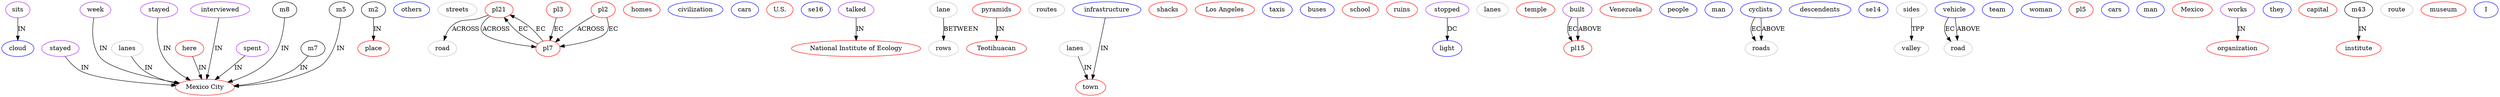 digraph G {
	edge [arrowhead=normal,
		arrowsize=1
	];
	se1	[color=blue,
		fillcolor=blue,
		label=cloud];
	e7	[color=purple,
		fillcolor=purple,
		label=stayed];
	pl1	[color=red,
		fillcolor=red,
		label="Mexico City"];
	e7 -> pl1	[label=IN,
		minlen=1];
	pl20	[color=red,
		fillcolor=red,
		label=place];
	se25	[color=blue,
		fillcolor=blue,
		label=others];
	p11	[color=grey,
		fillcolor=grey,
		label=streets];
	p12	[color=grey,
		fillcolor=grey,
		label=road];
	pl11	[color=red,
		fillcolor=red,
		label=homes];
	se35	[color=blue,
		fillcolor=blue,
		label=civilization];
	se9	[color=blue,
		fillcolor=blue,
		label=cars];
	pl35	[color=red,
		fillcolor=red,
		label="U.S."];
	se16	[color=blue,
		fillcolor=blue];
	e2	[color=purple,
		fillcolor=purple,
		label=week];
	e2 -> pl1	[label=IN,
		minlen=2];
	pl32	[color=red,
		fillcolor=red,
		label="National Institute of Ecology"];
	e6	[color=purple,
		fillcolor=purple,
		label=sits];
	e6 -> se1	[label=IN];
	p5	[color=grey,
		fillcolor=grey,
		label=rows];
	pl48	[color=red,
		fillcolor=red,
		label=pyramids];
	pl49	[color=red,
		fillcolor=red,
		label=Teotihuacan];
	pl48 -> pl49	[label=IN];
	p2	[color=grey,
		fillcolor=grey,
		label=routes];
	pl31	[color=red,
		fillcolor=red,
		label=town];
	pl10	[color=red,
		fillcolor=red,
		label=shacks];
	pl3	[color=red,
		fillcolor=red];
	pl7	[color=red,
		fillcolor=red];
	pl3 -> pl7	[label=EC,
		minlen=1];
	p4	[color=grey,
		fillcolor=grey,
		label=lane];
	p4 -> p5	[label=BETWEEN];
	pl17	[color=red,
		fillcolor=red,
		label="Los Angeles"];
	p8	[color=grey,
		fillcolor=grey,
		label=lanes];
	p8 -> pl1	[label=IN,
		minlen=1];
	se13	[color=blue,
		fillcolor=blue,
		label=taxis];
	se12	[color=blue,
		fillcolor=blue,
		label=buses];
	pl14	[color=red,
		fillcolor=red,
		label=school];
	pl2	[color=red,
		fillcolor=red];
	pl2 -> pl7	[label=EC];
	pl2 -> pl7	[label=ACROSS];
	pl16	[color=red,
		fillcolor=red,
		label=ruins];
	e8	[color=purple,
		fillcolor=purple,
		label=stayed];
	e8 -> pl1	[label=IN,
		minlen=2];
	e9	[color=purple,
		fillcolor=purple,
		label=stopped];
	se10	[color=blue,
		fillcolor=blue,
		label=light];
	e9 -> se10	[label=DC];
	p7	[color=grey,
		fillcolor=grey,
		label=lanes];
	pl46	[color=red,
		fillcolor=red,
		label=temple];
	pl15	[color=red,
		fillcolor=red];
	pl50	[color=red,
		fillcolor=red,
		label=here];
	pl50 -> pl1	[label=IN,
		minlen=1];
	pl40	[color=red,
		fillcolor=red,
		label=Venezuela];
	se41	[color=blue,
		fillcolor=blue,
		label=people];
	se42	[color=blue,
		fillcolor=blue,
		label=man];
	se23	[color=blue,
		fillcolor=blue,
		label=cyclists];
	p9	[color=grey,
		fillcolor=grey,
		label=roads];
	se23 -> p9	[label=EC];
	se23 -> p9	[label=ABOVE];
	se34	[color=blue,
		fillcolor=blue,
		label=descendents];
	se14	[color=blue,
		fillcolor=blue];
	p6	[color=grey,
		fillcolor=grey,
		label=valley];
	p3	[color=grey,
		fillcolor=grey,
		label=road];
	se17	[color=blue,
		fillcolor=blue,
		label=team];
	p10	[color=grey,
		fillcolor=grey,
		label=lanes];
	p10 -> pl31	[label=IN,
		minlen=1];
	pl21	[color=red,
		fillcolor=red];
	pl7 -> pl21	[label=EC];
	pl7 -> pl21	[label=EC];
	se45	[color=blue,
		fillcolor=blue,
		label=woman];
	se43	[color=blue,
		fillcolor=blue,
		label=infrastructure];
	se43 -> pl31	[label=IN,
		minlen=2];
	e0	[color=purple,
		fillcolor=purple,
		label=interviewed];
	e0 -> pl1	[label=IN,
		minlen=2];
	pl5	[color=red,
		fillcolor=red];
	se5	[color=blue,
		fillcolor=blue,
		label=cars];
	se8	[color=blue,
		fillcolor=blue,
		label=vehicle];
	se8 -> p3	[label=EC];
	se8 -> p3	[label=ABOVE];
	e4	[color=purple,
		fillcolor=purple,
		label=built];
	e4 -> pl15	[label=EC];
	e4 -> pl15	[label=ABOVE];
	se26	[color=blue,
		fillcolor=blue,
		label=man];
	pl34	[color=red,
		fillcolor=red,
		label=Mexico];
	e1	[color=purple,
		fillcolor=purple,
		label=works];
	pl24	[color=red,
		fillcolor=red,
		label=organization];
	e1 -> pl24	[label=IN];
	se24	[color=blue,
		fillcolor=blue,
		label=they];
	e3	[color=purple,
		fillcolor=purple,
		label=talked];
	e3 -> pl32	[label=IN];
	pl21 -> p12	[label=ACROSS,
		minlen=1];
	pl21 -> pl7	[label=ACROSS];
	pl59	[color=red,
		fillcolor=red,
		label=capital];
	pl38	[color=red,
		fillcolor=red,
		label=institute];
	p0	[color=grey,
		fillcolor=grey,
		label=route];
	pl47	[color=red,
		fillcolor=red,
		label=museum];
	e5	[color=purple,
		fillcolor=purple,
		label=spent];
	e5 -> pl1	[label=IN,
		minlen=1];
	p1	[color=grey,
		fillcolor=grey,
		label=sides];
	p1 -> p6	[label=TPP];
	se0	[color=blue,
		fillcolor=blue,
		label=I];
	m43 -> pl38	[label=IN];
	m2 -> pl20	[label=IN];
	m8 -> pl1	[label=IN,
		minlen=2];
	m7 -> pl1	[label=IN,
		minlen=1];
	m5 -> pl1	[label=IN,
		minlen=2];
}
